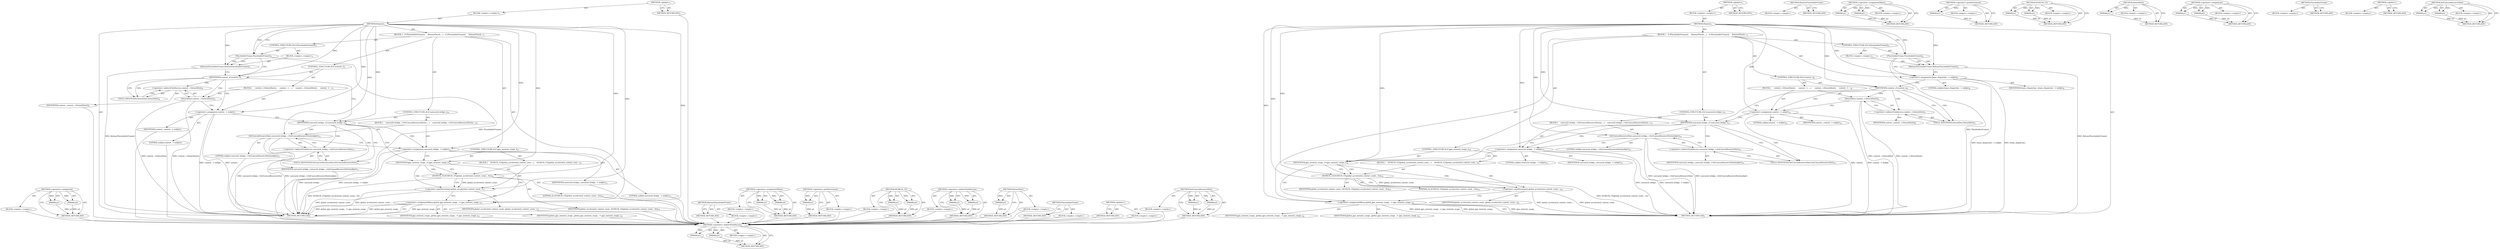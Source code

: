 digraph "SetCanvasResourceHost" {
vulnerable_80 [label=<(METHOD,&lt;operator&gt;.assignment)>];
vulnerable_81 [label=<(PARAM,p1)>];
vulnerable_82 [label=<(PARAM,p2)>];
vulnerable_83 [label=<(BLOCK,&lt;empty&gt;,&lt;empty&gt;)>];
vulnerable_84 [label=<(METHOD_RETURN,ANY)>];
vulnerable_6 [label=<(METHOD,&lt;global&gt;)<SUB>1</SUB>>];
vulnerable_7 [label=<(BLOCK,&lt;empty&gt;,&lt;empty&gt;)<SUB>1</SUB>>];
vulnerable_8 [label=<(METHOD,Dispose)<SUB>1</SUB>>];
vulnerable_9 [label=<(BLOCK,{
   if (PlaceholderFrame())
     ReleasePlaceh...,{
   if (PlaceholderFrame())
     ReleasePlaceh...)<SUB>1</SUB>>];
vulnerable_10 [label=<(CONTROL_STRUCTURE,IF,if (PlaceholderFrame()))<SUB>2</SUB>>];
vulnerable_11 [label=<(PlaceholderFrame,PlaceholderFrame())<SUB>2</SUB>>];
vulnerable_12 [label=<(BLOCK,&lt;empty&gt;,&lt;empty&gt;)<SUB>3</SUB>>];
vulnerable_13 [label=<(ReleasePlaceholderFrame,ReleasePlaceholderFrame())<SUB>3</SUB>>];
vulnerable_14 [label=<(CONTROL_STRUCTURE,IF,if (context_))<SUB>5</SUB>>];
vulnerable_15 [label=<(IDENTIFIER,context_,if (context_))<SUB>5</SUB>>];
vulnerable_16 [label=<(BLOCK,{
     context_-&gt;DetachHost();
     context_ = ...,{
     context_-&gt;DetachHost();
     context_ = ...)<SUB>5</SUB>>];
vulnerable_17 [label=<(DetachHost,context_-&gt;DetachHost())<SUB>6</SUB>>];
vulnerable_18 [label=<(&lt;operator&gt;.indirectFieldAccess,context_-&gt;DetachHost)<SUB>6</SUB>>];
vulnerable_19 [label=<(IDENTIFIER,context_,context_-&gt;DetachHost())<SUB>6</SUB>>];
vulnerable_20 [label=<(FIELD_IDENTIFIER,DetachHost,DetachHost)<SUB>6</SUB>>];
vulnerable_21 [label=<(&lt;operator&gt;.assignment,context_ = nullptr)<SUB>7</SUB>>];
vulnerable_22 [label=<(IDENTIFIER,context_,context_ = nullptr)<SUB>7</SUB>>];
vulnerable_23 [label=<(LITERAL,nullptr,context_ = nullptr)<SUB>7</SUB>>];
vulnerable_24 [label=<(CONTROL_STRUCTURE,IF,if (canvas2d_bridge_))<SUB>10</SUB>>];
vulnerable_25 [label=<(IDENTIFIER,canvas2d_bridge_,if (canvas2d_bridge_))<SUB>10</SUB>>];
vulnerable_26 [label=<(BLOCK,{
    canvas2d_bridge_-&gt;SetCanvasResourceHost(n...,{
    canvas2d_bridge_-&gt;SetCanvasResourceHost(n...)<SUB>10</SUB>>];
vulnerable_27 [label=<(SetCanvasResourceHost,canvas2d_bridge_-&gt;SetCanvasResourceHost(nullptr))<SUB>11</SUB>>];
vulnerable_28 [label=<(&lt;operator&gt;.indirectFieldAccess,canvas2d_bridge_-&gt;SetCanvasResourceHost)<SUB>11</SUB>>];
vulnerable_29 [label=<(IDENTIFIER,canvas2d_bridge_,canvas2d_bridge_-&gt;SetCanvasResourceHost(nullptr))<SUB>11</SUB>>];
vulnerable_30 [label=<(FIELD_IDENTIFIER,SetCanvasResourceHost,SetCanvasResourceHost)<SUB>11</SUB>>];
vulnerable_31 [label=<(LITERAL,nullptr,canvas2d_bridge_-&gt;SetCanvasResourceHost(nullptr))<SUB>11</SUB>>];
vulnerable_32 [label=<(&lt;operator&gt;.assignment,canvas2d_bridge_ = nullptr)<SUB>12</SUB>>];
vulnerable_33 [label=<(IDENTIFIER,canvas2d_bridge_,canvas2d_bridge_ = nullptr)<SUB>12</SUB>>];
vulnerable_34 [label=<(LITERAL,nullptr,canvas2d_bridge_ = nullptr)<SUB>12</SUB>>];
vulnerable_35 [label=<(CONTROL_STRUCTURE,IF,if (gpu_memory_usage_))<SUB>15</SUB>>];
vulnerable_36 [label=<(IDENTIFIER,gpu_memory_usage_,if (gpu_memory_usage_))<SUB>15</SUB>>];
vulnerable_37 [label=<(BLOCK,{
    DCHECK_GT(global_accelerated_context_coun...,{
    DCHECK_GT(global_accelerated_context_coun...)<SUB>15</SUB>>];
vulnerable_38 [label=<(DCHECK_GT,DCHECK_GT(global_accelerated_context_count_, 0u))<SUB>16</SUB>>];
vulnerable_39 [label=<(IDENTIFIER,global_accelerated_context_count_,DCHECK_GT(global_accelerated_context_count_, 0u))<SUB>16</SUB>>];
vulnerable_40 [label=<(LITERAL,0u,DCHECK_GT(global_accelerated_context_count_, 0u))<SUB>16</SUB>>];
vulnerable_41 [label=<(&lt;operator&gt;.postDecrement,global_accelerated_context_count_--)<SUB>17</SUB>>];
vulnerable_42 [label=<(IDENTIFIER,global_accelerated_context_count_,global_accelerated_context_count_--)<SUB>17</SUB>>];
vulnerable_43 [label=<(&lt;operator&gt;.assignmentMinus,global_gpu_memory_usage_ -= gpu_memory_usage_)<SUB>19</SUB>>];
vulnerable_44 [label=<(IDENTIFIER,global_gpu_memory_usage_,global_gpu_memory_usage_ -= gpu_memory_usage_)<SUB>19</SUB>>];
vulnerable_45 [label=<(IDENTIFIER,gpu_memory_usage_,global_gpu_memory_usage_ -= gpu_memory_usage_)<SUB>19</SUB>>];
vulnerable_46 [label=<(METHOD_RETURN,void)<SUB>1</SUB>>];
vulnerable_48 [label=<(METHOD_RETURN,ANY)<SUB>1</SUB>>];
vulnerable_68 [label=<(METHOD,ReleasePlaceholderFrame)>];
vulnerable_69 [label=<(BLOCK,&lt;empty&gt;,&lt;empty&gt;)>];
vulnerable_70 [label=<(METHOD_RETURN,ANY)>];
vulnerable_99 [label=<(METHOD,&lt;operator&gt;.assignmentMinus)>];
vulnerable_100 [label=<(PARAM,p1)>];
vulnerable_101 [label=<(PARAM,p2)>];
vulnerable_102 [label=<(BLOCK,&lt;empty&gt;,&lt;empty&gt;)>];
vulnerable_103 [label=<(METHOD_RETURN,ANY)>];
vulnerable_95 [label=<(METHOD,&lt;operator&gt;.postDecrement)>];
vulnerable_96 [label=<(PARAM,p1)>];
vulnerable_97 [label=<(BLOCK,&lt;empty&gt;,&lt;empty&gt;)>];
vulnerable_98 [label=<(METHOD_RETURN,ANY)>];
vulnerable_90 [label=<(METHOD,DCHECK_GT)>];
vulnerable_91 [label=<(PARAM,p1)>];
vulnerable_92 [label=<(PARAM,p2)>];
vulnerable_93 [label=<(BLOCK,&lt;empty&gt;,&lt;empty&gt;)>];
vulnerable_94 [label=<(METHOD_RETURN,ANY)>];
vulnerable_75 [label=<(METHOD,&lt;operator&gt;.indirectFieldAccess)>];
vulnerable_76 [label=<(PARAM,p1)>];
vulnerable_77 [label=<(PARAM,p2)>];
vulnerable_78 [label=<(BLOCK,&lt;empty&gt;,&lt;empty&gt;)>];
vulnerable_79 [label=<(METHOD_RETURN,ANY)>];
vulnerable_71 [label=<(METHOD,DetachHost)>];
vulnerable_72 [label=<(PARAM,p1)>];
vulnerable_73 [label=<(BLOCK,&lt;empty&gt;,&lt;empty&gt;)>];
vulnerable_74 [label=<(METHOD_RETURN,ANY)>];
vulnerable_65 [label=<(METHOD,PlaceholderFrame)>];
vulnerable_66 [label=<(BLOCK,&lt;empty&gt;,&lt;empty&gt;)>];
vulnerable_67 [label=<(METHOD_RETURN,ANY)>];
vulnerable_59 [label=<(METHOD,&lt;global&gt;)<SUB>1</SUB>>];
vulnerable_60 [label=<(BLOCK,&lt;empty&gt;,&lt;empty&gt;)>];
vulnerable_61 [label=<(METHOD_RETURN,ANY)>];
vulnerable_85 [label=<(METHOD,SetCanvasResourceHost)>];
vulnerable_86 [label=<(PARAM,p1)>];
vulnerable_87 [label=<(PARAM,p2)>];
vulnerable_88 [label=<(BLOCK,&lt;empty&gt;,&lt;empty&gt;)>];
vulnerable_89 [label=<(METHOD_RETURN,ANY)>];
fixed_83 [label=<(METHOD,&lt;operator&gt;.indirectFieldAccess)>];
fixed_84 [label=<(PARAM,p1)>];
fixed_85 [label=<(PARAM,p2)>];
fixed_86 [label=<(BLOCK,&lt;empty&gt;,&lt;empty&gt;)>];
fixed_87 [label=<(METHOD_RETURN,ANY)>];
fixed_6 [label=<(METHOD,&lt;global&gt;)<SUB>1</SUB>>];
fixed_7 [label=<(BLOCK,&lt;empty&gt;,&lt;empty&gt;)<SUB>1</SUB>>];
fixed_8 [label=<(METHOD,Dispose)<SUB>1</SUB>>];
fixed_9 [label=<(BLOCK,{
   if (PlaceholderFrame())
     ReleasePlaceh...,{
   if (PlaceholderFrame())
     ReleasePlaceh...)<SUB>1</SUB>>];
fixed_10 [label=<(CONTROL_STRUCTURE,IF,if (PlaceholderFrame()))<SUB>2</SUB>>];
fixed_11 [label=<(PlaceholderFrame,PlaceholderFrame())<SUB>2</SUB>>];
fixed_12 [label=<(BLOCK,&lt;empty&gt;,&lt;empty&gt;)<SUB>3</SUB>>];
fixed_13 [label=<(ReleasePlaceholderFrame,ReleasePlaceholderFrame())<SUB>3</SUB>>];
fixed_14 [label=<(&lt;operator&gt;.assignment,frame_dispatcher_ = nullptr)<SUB>6</SUB>>];
fixed_15 [label=<(IDENTIFIER,frame_dispatcher_,frame_dispatcher_ = nullptr)<SUB>6</SUB>>];
fixed_16 [label=<(LITERAL,nullptr,frame_dispatcher_ = nullptr)<SUB>6</SUB>>];
fixed_17 [label=<(CONTROL_STRUCTURE,IF,if (context_))<SUB>8</SUB>>];
fixed_18 [label=<(IDENTIFIER,context_,if (context_))<SUB>8</SUB>>];
fixed_19 [label=<(BLOCK,{
     context_-&gt;DetachHost();
     context_ = ...,{
     context_-&gt;DetachHost();
     context_ = ...)<SUB>8</SUB>>];
fixed_20 [label=<(DetachHost,context_-&gt;DetachHost())<SUB>9</SUB>>];
fixed_21 [label=<(&lt;operator&gt;.indirectFieldAccess,context_-&gt;DetachHost)<SUB>9</SUB>>];
fixed_22 [label=<(IDENTIFIER,context_,context_-&gt;DetachHost())<SUB>9</SUB>>];
fixed_23 [label=<(FIELD_IDENTIFIER,DetachHost,DetachHost)<SUB>9</SUB>>];
fixed_24 [label=<(&lt;operator&gt;.assignment,context_ = nullptr)<SUB>10</SUB>>];
fixed_25 [label=<(IDENTIFIER,context_,context_ = nullptr)<SUB>10</SUB>>];
fixed_26 [label=<(LITERAL,nullptr,context_ = nullptr)<SUB>10</SUB>>];
fixed_27 [label=<(CONTROL_STRUCTURE,IF,if (canvas2d_bridge_))<SUB>13</SUB>>];
fixed_28 [label=<(IDENTIFIER,canvas2d_bridge_,if (canvas2d_bridge_))<SUB>13</SUB>>];
fixed_29 [label=<(BLOCK,{
    canvas2d_bridge_-&gt;SetCanvasResourceHost(n...,{
    canvas2d_bridge_-&gt;SetCanvasResourceHost(n...)<SUB>13</SUB>>];
fixed_30 [label=<(SetCanvasResourceHost,canvas2d_bridge_-&gt;SetCanvasResourceHost(nullptr))<SUB>14</SUB>>];
fixed_31 [label=<(&lt;operator&gt;.indirectFieldAccess,canvas2d_bridge_-&gt;SetCanvasResourceHost)<SUB>14</SUB>>];
fixed_32 [label=<(IDENTIFIER,canvas2d_bridge_,canvas2d_bridge_-&gt;SetCanvasResourceHost(nullptr))<SUB>14</SUB>>];
fixed_33 [label=<(FIELD_IDENTIFIER,SetCanvasResourceHost,SetCanvasResourceHost)<SUB>14</SUB>>];
fixed_34 [label=<(LITERAL,nullptr,canvas2d_bridge_-&gt;SetCanvasResourceHost(nullptr))<SUB>14</SUB>>];
fixed_35 [label=<(&lt;operator&gt;.assignment,canvas2d_bridge_ = nullptr)<SUB>15</SUB>>];
fixed_36 [label=<(IDENTIFIER,canvas2d_bridge_,canvas2d_bridge_ = nullptr)<SUB>15</SUB>>];
fixed_37 [label=<(LITERAL,nullptr,canvas2d_bridge_ = nullptr)<SUB>15</SUB>>];
fixed_38 [label=<(CONTROL_STRUCTURE,IF,if (gpu_memory_usage_))<SUB>18</SUB>>];
fixed_39 [label=<(IDENTIFIER,gpu_memory_usage_,if (gpu_memory_usage_))<SUB>18</SUB>>];
fixed_40 [label=<(BLOCK,{
    DCHECK_GT(global_accelerated_context_coun...,{
    DCHECK_GT(global_accelerated_context_coun...)<SUB>18</SUB>>];
fixed_41 [label=<(DCHECK_GT,DCHECK_GT(global_accelerated_context_count_, 0u))<SUB>19</SUB>>];
fixed_42 [label=<(IDENTIFIER,global_accelerated_context_count_,DCHECK_GT(global_accelerated_context_count_, 0u))<SUB>19</SUB>>];
fixed_43 [label=<(LITERAL,0u,DCHECK_GT(global_accelerated_context_count_, 0u))<SUB>19</SUB>>];
fixed_44 [label=<(&lt;operator&gt;.postDecrement,global_accelerated_context_count_--)<SUB>20</SUB>>];
fixed_45 [label=<(IDENTIFIER,global_accelerated_context_count_,global_accelerated_context_count_--)<SUB>20</SUB>>];
fixed_46 [label=<(&lt;operator&gt;.assignmentMinus,global_gpu_memory_usage_ -= gpu_memory_usage_)<SUB>22</SUB>>];
fixed_47 [label=<(IDENTIFIER,global_gpu_memory_usage_,global_gpu_memory_usage_ -= gpu_memory_usage_)<SUB>22</SUB>>];
fixed_48 [label=<(IDENTIFIER,gpu_memory_usage_,global_gpu_memory_usage_ -= gpu_memory_usage_)<SUB>22</SUB>>];
fixed_49 [label=<(METHOD_RETURN,void)<SUB>1</SUB>>];
fixed_51 [label=<(METHOD_RETURN,ANY)<SUB>1</SUB>>];
fixed_71 [label=<(METHOD,ReleasePlaceholderFrame)>];
fixed_72 [label=<(BLOCK,&lt;empty&gt;,&lt;empty&gt;)>];
fixed_73 [label=<(METHOD_RETURN,ANY)>];
fixed_102 [label=<(METHOD,&lt;operator&gt;.assignmentMinus)>];
fixed_103 [label=<(PARAM,p1)>];
fixed_104 [label=<(PARAM,p2)>];
fixed_105 [label=<(BLOCK,&lt;empty&gt;,&lt;empty&gt;)>];
fixed_106 [label=<(METHOD_RETURN,ANY)>];
fixed_98 [label=<(METHOD,&lt;operator&gt;.postDecrement)>];
fixed_99 [label=<(PARAM,p1)>];
fixed_100 [label=<(BLOCK,&lt;empty&gt;,&lt;empty&gt;)>];
fixed_101 [label=<(METHOD_RETURN,ANY)>];
fixed_93 [label=<(METHOD,DCHECK_GT)>];
fixed_94 [label=<(PARAM,p1)>];
fixed_95 [label=<(PARAM,p2)>];
fixed_96 [label=<(BLOCK,&lt;empty&gt;,&lt;empty&gt;)>];
fixed_97 [label=<(METHOD_RETURN,ANY)>];
fixed_79 [label=<(METHOD,DetachHost)>];
fixed_80 [label=<(PARAM,p1)>];
fixed_81 [label=<(BLOCK,&lt;empty&gt;,&lt;empty&gt;)>];
fixed_82 [label=<(METHOD_RETURN,ANY)>];
fixed_74 [label=<(METHOD,&lt;operator&gt;.assignment)>];
fixed_75 [label=<(PARAM,p1)>];
fixed_76 [label=<(PARAM,p2)>];
fixed_77 [label=<(BLOCK,&lt;empty&gt;,&lt;empty&gt;)>];
fixed_78 [label=<(METHOD_RETURN,ANY)>];
fixed_68 [label=<(METHOD,PlaceholderFrame)>];
fixed_69 [label=<(BLOCK,&lt;empty&gt;,&lt;empty&gt;)>];
fixed_70 [label=<(METHOD_RETURN,ANY)>];
fixed_62 [label=<(METHOD,&lt;global&gt;)<SUB>1</SUB>>];
fixed_63 [label=<(BLOCK,&lt;empty&gt;,&lt;empty&gt;)>];
fixed_64 [label=<(METHOD_RETURN,ANY)>];
fixed_88 [label=<(METHOD,SetCanvasResourceHost)>];
fixed_89 [label=<(PARAM,p1)>];
fixed_90 [label=<(PARAM,p2)>];
fixed_91 [label=<(BLOCK,&lt;empty&gt;,&lt;empty&gt;)>];
fixed_92 [label=<(METHOD_RETURN,ANY)>];
vulnerable_80 -> vulnerable_81  [key=0, label="AST: "];
vulnerable_80 -> vulnerable_81  [key=1, label="DDG: "];
vulnerable_80 -> vulnerable_83  [key=0, label="AST: "];
vulnerable_80 -> vulnerable_82  [key=0, label="AST: "];
vulnerable_80 -> vulnerable_82  [key=1, label="DDG: "];
vulnerable_80 -> vulnerable_84  [key=0, label="AST: "];
vulnerable_80 -> vulnerable_84  [key=1, label="CFG: "];
vulnerable_81 -> vulnerable_84  [key=0, label="DDG: p1"];
vulnerable_82 -> vulnerable_84  [key=0, label="DDG: p2"];
vulnerable_83 -> fixed_83  [key=0];
vulnerable_84 -> fixed_83  [key=0];
vulnerable_6 -> vulnerable_7  [key=0, label="AST: "];
vulnerable_6 -> vulnerable_48  [key=0, label="AST: "];
vulnerable_6 -> vulnerable_48  [key=1, label="CFG: "];
vulnerable_7 -> vulnerable_8  [key=0, label="AST: "];
vulnerable_8 -> vulnerable_9  [key=0, label="AST: "];
vulnerable_8 -> vulnerable_46  [key=0, label="AST: "];
vulnerable_8 -> vulnerable_11  [key=0, label="CFG: "];
vulnerable_8 -> vulnerable_11  [key=1, label="DDG: "];
vulnerable_8 -> vulnerable_43  [key=0, label="DDG: "];
vulnerable_8 -> vulnerable_15  [key=0, label="DDG: "];
vulnerable_8 -> vulnerable_25  [key=0, label="DDG: "];
vulnerable_8 -> vulnerable_36  [key=0, label="DDG: "];
vulnerable_8 -> vulnerable_13  [key=0, label="DDG: "];
vulnerable_8 -> vulnerable_21  [key=0, label="DDG: "];
vulnerable_8 -> vulnerable_32  [key=0, label="DDG: "];
vulnerable_8 -> vulnerable_27  [key=0, label="DDG: "];
vulnerable_8 -> vulnerable_38  [key=0, label="DDG: "];
vulnerable_8 -> vulnerable_41  [key=0, label="DDG: "];
vulnerable_9 -> vulnerable_10  [key=0, label="AST: "];
vulnerable_9 -> vulnerable_14  [key=0, label="AST: "];
vulnerable_9 -> vulnerable_24  [key=0, label="AST: "];
vulnerable_9 -> vulnerable_35  [key=0, label="AST: "];
vulnerable_9 -> vulnerable_43  [key=0, label="AST: "];
vulnerable_10 -> vulnerable_11  [key=0, label="AST: "];
vulnerable_10 -> vulnerable_12  [key=0, label="AST: "];
vulnerable_11 -> vulnerable_13  [key=0, label="CFG: "];
vulnerable_11 -> vulnerable_13  [key=1, label="CDG: "];
vulnerable_11 -> vulnerable_15  [key=0, label="CFG: "];
vulnerable_11 -> vulnerable_46  [key=0, label="DDG: PlaceholderFrame()"];
vulnerable_12 -> vulnerable_13  [key=0, label="AST: "];
vulnerable_13 -> vulnerable_15  [key=0, label="CFG: "];
vulnerable_13 -> vulnerable_46  [key=0, label="DDG: ReleasePlaceholderFrame()"];
vulnerable_14 -> vulnerable_15  [key=0, label="AST: "];
vulnerable_14 -> vulnerable_16  [key=0, label="AST: "];
vulnerable_15 -> vulnerable_25  [key=0, label="CFG: "];
vulnerable_15 -> vulnerable_20  [key=0, label="CFG: "];
vulnerable_15 -> vulnerable_20  [key=1, label="CDG: "];
vulnerable_15 -> vulnerable_17  [key=0, label="CDG: "];
vulnerable_15 -> vulnerable_21  [key=0, label="CDG: "];
vulnerable_15 -> vulnerable_18  [key=0, label="CDG: "];
vulnerable_16 -> vulnerable_17  [key=0, label="AST: "];
vulnerable_16 -> vulnerable_21  [key=0, label="AST: "];
vulnerable_17 -> vulnerable_18  [key=0, label="AST: "];
vulnerable_17 -> vulnerable_21  [key=0, label="CFG: "];
vulnerable_17 -> vulnerable_46  [key=0, label="DDG: context_-&gt;DetachHost"];
vulnerable_17 -> vulnerable_46  [key=1, label="DDG: context_-&gt;DetachHost()"];
vulnerable_18 -> vulnerable_19  [key=0, label="AST: "];
vulnerable_18 -> vulnerable_20  [key=0, label="AST: "];
vulnerable_18 -> vulnerable_17  [key=0, label="CFG: "];
vulnerable_19 -> fixed_83  [key=0];
vulnerable_20 -> vulnerable_18  [key=0, label="CFG: "];
vulnerable_21 -> vulnerable_22  [key=0, label="AST: "];
vulnerable_21 -> vulnerable_23  [key=0, label="AST: "];
vulnerable_21 -> vulnerable_25  [key=0, label="CFG: "];
vulnerable_21 -> vulnerable_46  [key=0, label="DDG: context_"];
vulnerable_21 -> vulnerable_46  [key=1, label="DDG: context_ = nullptr"];
vulnerable_22 -> fixed_83  [key=0];
vulnerable_23 -> fixed_83  [key=0];
vulnerable_24 -> vulnerable_25  [key=0, label="AST: "];
vulnerable_24 -> vulnerable_26  [key=0, label="AST: "];
vulnerable_25 -> vulnerable_36  [key=0, label="CFG: "];
vulnerable_25 -> vulnerable_30  [key=0, label="CFG: "];
vulnerable_25 -> vulnerable_30  [key=1, label="CDG: "];
vulnerable_25 -> vulnerable_32  [key=0, label="CDG: "];
vulnerable_25 -> vulnerable_28  [key=0, label="CDG: "];
vulnerable_25 -> vulnerable_27  [key=0, label="CDG: "];
vulnerable_26 -> vulnerable_27  [key=0, label="AST: "];
vulnerable_26 -> vulnerable_32  [key=0, label="AST: "];
vulnerable_27 -> vulnerable_28  [key=0, label="AST: "];
vulnerable_27 -> vulnerable_31  [key=0, label="AST: "];
vulnerable_27 -> vulnerable_32  [key=0, label="CFG: "];
vulnerable_27 -> vulnerable_46  [key=0, label="DDG: canvas2d_bridge_-&gt;SetCanvasResourceHost"];
vulnerable_27 -> vulnerable_46  [key=1, label="DDG: canvas2d_bridge_-&gt;SetCanvasResourceHost(nullptr)"];
vulnerable_28 -> vulnerable_29  [key=0, label="AST: "];
vulnerable_28 -> vulnerable_30  [key=0, label="AST: "];
vulnerable_28 -> vulnerable_27  [key=0, label="CFG: "];
vulnerable_29 -> fixed_83  [key=0];
vulnerable_30 -> vulnerable_28  [key=0, label="CFG: "];
vulnerable_31 -> fixed_83  [key=0];
vulnerable_32 -> vulnerable_33  [key=0, label="AST: "];
vulnerable_32 -> vulnerable_34  [key=0, label="AST: "];
vulnerable_32 -> vulnerable_36  [key=0, label="CFG: "];
vulnerable_32 -> vulnerable_46  [key=0, label="DDG: canvas2d_bridge_"];
vulnerable_32 -> vulnerable_46  [key=1, label="DDG: canvas2d_bridge_ = nullptr"];
vulnerable_33 -> fixed_83  [key=0];
vulnerable_34 -> fixed_83  [key=0];
vulnerable_35 -> vulnerable_36  [key=0, label="AST: "];
vulnerable_35 -> vulnerable_37  [key=0, label="AST: "];
vulnerable_36 -> vulnerable_38  [key=0, label="CFG: "];
vulnerable_36 -> vulnerable_38  [key=1, label="CDG: "];
vulnerable_36 -> vulnerable_43  [key=0, label="CFG: "];
vulnerable_36 -> vulnerable_41  [key=0, label="CDG: "];
vulnerable_37 -> vulnerable_38  [key=0, label="AST: "];
vulnerable_37 -> vulnerable_41  [key=0, label="AST: "];
vulnerable_38 -> vulnerable_39  [key=0, label="AST: "];
vulnerable_38 -> vulnerable_40  [key=0, label="AST: "];
vulnerable_38 -> vulnerable_41  [key=0, label="CFG: "];
vulnerable_38 -> vulnerable_41  [key=1, label="DDG: global_accelerated_context_count_"];
vulnerable_38 -> vulnerable_46  [key=0, label="DDG: DCHECK_GT(global_accelerated_context_count_, 0u)"];
vulnerable_39 -> fixed_83  [key=0];
vulnerable_40 -> fixed_83  [key=0];
vulnerable_41 -> vulnerable_42  [key=0, label="AST: "];
vulnerable_41 -> vulnerable_43  [key=0, label="CFG: "];
vulnerable_41 -> vulnerable_46  [key=0, label="DDG: global_accelerated_context_count_"];
vulnerable_41 -> vulnerable_46  [key=1, label="DDG: global_accelerated_context_count_--"];
vulnerable_42 -> fixed_83  [key=0];
vulnerable_43 -> vulnerable_44  [key=0, label="AST: "];
vulnerable_43 -> vulnerable_45  [key=0, label="AST: "];
vulnerable_43 -> vulnerable_46  [key=0, label="CFG: "];
vulnerable_43 -> vulnerable_46  [key=1, label="DDG: gpu_memory_usage_"];
vulnerable_43 -> vulnerable_46  [key=2, label="DDG: global_gpu_memory_usage_ -= gpu_memory_usage_"];
vulnerable_43 -> vulnerable_46  [key=3, label="DDG: global_gpu_memory_usage_"];
vulnerable_44 -> fixed_83  [key=0];
vulnerable_45 -> fixed_83  [key=0];
vulnerable_46 -> fixed_83  [key=0];
vulnerable_48 -> fixed_83  [key=0];
vulnerable_68 -> vulnerable_69  [key=0, label="AST: "];
vulnerable_68 -> vulnerable_70  [key=0, label="AST: "];
vulnerable_68 -> vulnerable_70  [key=1, label="CFG: "];
vulnerable_69 -> fixed_83  [key=0];
vulnerable_70 -> fixed_83  [key=0];
vulnerable_99 -> vulnerable_100  [key=0, label="AST: "];
vulnerable_99 -> vulnerable_100  [key=1, label="DDG: "];
vulnerable_99 -> vulnerable_102  [key=0, label="AST: "];
vulnerable_99 -> vulnerable_101  [key=0, label="AST: "];
vulnerable_99 -> vulnerable_101  [key=1, label="DDG: "];
vulnerable_99 -> vulnerable_103  [key=0, label="AST: "];
vulnerable_99 -> vulnerable_103  [key=1, label="CFG: "];
vulnerable_100 -> vulnerable_103  [key=0, label="DDG: p1"];
vulnerable_101 -> vulnerable_103  [key=0, label="DDG: p2"];
vulnerable_102 -> fixed_83  [key=0];
vulnerable_103 -> fixed_83  [key=0];
vulnerable_95 -> vulnerable_96  [key=0, label="AST: "];
vulnerable_95 -> vulnerable_96  [key=1, label="DDG: "];
vulnerable_95 -> vulnerable_97  [key=0, label="AST: "];
vulnerable_95 -> vulnerable_98  [key=0, label="AST: "];
vulnerable_95 -> vulnerable_98  [key=1, label="CFG: "];
vulnerable_96 -> vulnerable_98  [key=0, label="DDG: p1"];
vulnerable_97 -> fixed_83  [key=0];
vulnerable_98 -> fixed_83  [key=0];
vulnerable_90 -> vulnerable_91  [key=0, label="AST: "];
vulnerable_90 -> vulnerable_91  [key=1, label="DDG: "];
vulnerable_90 -> vulnerable_93  [key=0, label="AST: "];
vulnerable_90 -> vulnerable_92  [key=0, label="AST: "];
vulnerable_90 -> vulnerable_92  [key=1, label="DDG: "];
vulnerable_90 -> vulnerable_94  [key=0, label="AST: "];
vulnerable_90 -> vulnerable_94  [key=1, label="CFG: "];
vulnerable_91 -> vulnerable_94  [key=0, label="DDG: p1"];
vulnerable_92 -> vulnerable_94  [key=0, label="DDG: p2"];
vulnerable_93 -> fixed_83  [key=0];
vulnerable_94 -> fixed_83  [key=0];
vulnerable_75 -> vulnerable_76  [key=0, label="AST: "];
vulnerable_75 -> vulnerable_76  [key=1, label="DDG: "];
vulnerable_75 -> vulnerable_78  [key=0, label="AST: "];
vulnerable_75 -> vulnerable_77  [key=0, label="AST: "];
vulnerable_75 -> vulnerable_77  [key=1, label="DDG: "];
vulnerable_75 -> vulnerable_79  [key=0, label="AST: "];
vulnerable_75 -> vulnerable_79  [key=1, label="CFG: "];
vulnerable_76 -> vulnerable_79  [key=0, label="DDG: p1"];
vulnerable_77 -> vulnerable_79  [key=0, label="DDG: p2"];
vulnerable_78 -> fixed_83  [key=0];
vulnerable_79 -> fixed_83  [key=0];
vulnerable_71 -> vulnerable_72  [key=0, label="AST: "];
vulnerable_71 -> vulnerable_72  [key=1, label="DDG: "];
vulnerable_71 -> vulnerable_73  [key=0, label="AST: "];
vulnerable_71 -> vulnerable_74  [key=0, label="AST: "];
vulnerable_71 -> vulnerable_74  [key=1, label="CFG: "];
vulnerable_72 -> vulnerable_74  [key=0, label="DDG: p1"];
vulnerable_73 -> fixed_83  [key=0];
vulnerable_74 -> fixed_83  [key=0];
vulnerable_65 -> vulnerable_66  [key=0, label="AST: "];
vulnerable_65 -> vulnerable_67  [key=0, label="AST: "];
vulnerable_65 -> vulnerable_67  [key=1, label="CFG: "];
vulnerable_66 -> fixed_83  [key=0];
vulnerable_67 -> fixed_83  [key=0];
vulnerable_59 -> vulnerable_60  [key=0, label="AST: "];
vulnerable_59 -> vulnerable_61  [key=0, label="AST: "];
vulnerable_59 -> vulnerable_61  [key=1, label="CFG: "];
vulnerable_60 -> fixed_83  [key=0];
vulnerable_61 -> fixed_83  [key=0];
vulnerable_85 -> vulnerable_86  [key=0, label="AST: "];
vulnerable_85 -> vulnerable_86  [key=1, label="DDG: "];
vulnerable_85 -> vulnerable_88  [key=0, label="AST: "];
vulnerable_85 -> vulnerable_87  [key=0, label="AST: "];
vulnerable_85 -> vulnerable_87  [key=1, label="DDG: "];
vulnerable_85 -> vulnerable_89  [key=0, label="AST: "];
vulnerable_85 -> vulnerable_89  [key=1, label="CFG: "];
vulnerable_86 -> vulnerable_89  [key=0, label="DDG: p1"];
vulnerable_87 -> vulnerable_89  [key=0, label="DDG: p2"];
vulnerable_88 -> fixed_83  [key=0];
vulnerable_89 -> fixed_83  [key=0];
fixed_83 -> fixed_84  [key=0, label="AST: "];
fixed_83 -> fixed_84  [key=1, label="DDG: "];
fixed_83 -> fixed_86  [key=0, label="AST: "];
fixed_83 -> fixed_85  [key=0, label="AST: "];
fixed_83 -> fixed_85  [key=1, label="DDG: "];
fixed_83 -> fixed_87  [key=0, label="AST: "];
fixed_83 -> fixed_87  [key=1, label="CFG: "];
fixed_84 -> fixed_87  [key=0, label="DDG: p1"];
fixed_85 -> fixed_87  [key=0, label="DDG: p2"];
fixed_6 -> fixed_7  [key=0, label="AST: "];
fixed_6 -> fixed_51  [key=0, label="AST: "];
fixed_6 -> fixed_51  [key=1, label="CFG: "];
fixed_7 -> fixed_8  [key=0, label="AST: "];
fixed_8 -> fixed_9  [key=0, label="AST: "];
fixed_8 -> fixed_49  [key=0, label="AST: "];
fixed_8 -> fixed_11  [key=0, label="CFG: "];
fixed_8 -> fixed_11  [key=1, label="DDG: "];
fixed_8 -> fixed_14  [key=0, label="DDG: "];
fixed_8 -> fixed_46  [key=0, label="DDG: "];
fixed_8 -> fixed_18  [key=0, label="DDG: "];
fixed_8 -> fixed_28  [key=0, label="DDG: "];
fixed_8 -> fixed_39  [key=0, label="DDG: "];
fixed_8 -> fixed_13  [key=0, label="DDG: "];
fixed_8 -> fixed_24  [key=0, label="DDG: "];
fixed_8 -> fixed_35  [key=0, label="DDG: "];
fixed_8 -> fixed_30  [key=0, label="DDG: "];
fixed_8 -> fixed_41  [key=0, label="DDG: "];
fixed_8 -> fixed_44  [key=0, label="DDG: "];
fixed_9 -> fixed_10  [key=0, label="AST: "];
fixed_9 -> fixed_14  [key=0, label="AST: "];
fixed_9 -> fixed_17  [key=0, label="AST: "];
fixed_9 -> fixed_27  [key=0, label="AST: "];
fixed_9 -> fixed_38  [key=0, label="AST: "];
fixed_9 -> fixed_46  [key=0, label="AST: "];
fixed_10 -> fixed_11  [key=0, label="AST: "];
fixed_10 -> fixed_12  [key=0, label="AST: "];
fixed_11 -> fixed_13  [key=0, label="CFG: "];
fixed_11 -> fixed_13  [key=1, label="CDG: "];
fixed_11 -> fixed_14  [key=0, label="CFG: "];
fixed_11 -> fixed_49  [key=0, label="DDG: PlaceholderFrame()"];
fixed_12 -> fixed_13  [key=0, label="AST: "];
fixed_13 -> fixed_14  [key=0, label="CFG: "];
fixed_13 -> fixed_49  [key=0, label="DDG: ReleasePlaceholderFrame()"];
fixed_14 -> fixed_15  [key=0, label="AST: "];
fixed_14 -> fixed_16  [key=0, label="AST: "];
fixed_14 -> fixed_18  [key=0, label="CFG: "];
fixed_14 -> fixed_49  [key=0, label="DDG: frame_dispatcher_ = nullptr"];
fixed_14 -> fixed_49  [key=1, label="DDG: frame_dispatcher_"];
fixed_17 -> fixed_18  [key=0, label="AST: "];
fixed_17 -> fixed_19  [key=0, label="AST: "];
fixed_18 -> fixed_28  [key=0, label="CFG: "];
fixed_18 -> fixed_23  [key=0, label="CFG: "];
fixed_18 -> fixed_23  [key=1, label="CDG: "];
fixed_18 -> fixed_24  [key=0, label="CDG: "];
fixed_18 -> fixed_21  [key=0, label="CDG: "];
fixed_18 -> fixed_20  [key=0, label="CDG: "];
fixed_19 -> fixed_20  [key=0, label="AST: "];
fixed_19 -> fixed_24  [key=0, label="AST: "];
fixed_20 -> fixed_21  [key=0, label="AST: "];
fixed_20 -> fixed_24  [key=0, label="CFG: "];
fixed_20 -> fixed_49  [key=0, label="DDG: context_-&gt;DetachHost"];
fixed_20 -> fixed_49  [key=1, label="DDG: context_-&gt;DetachHost()"];
fixed_21 -> fixed_22  [key=0, label="AST: "];
fixed_21 -> fixed_23  [key=0, label="AST: "];
fixed_21 -> fixed_20  [key=0, label="CFG: "];
fixed_23 -> fixed_21  [key=0, label="CFG: "];
fixed_24 -> fixed_25  [key=0, label="AST: "];
fixed_24 -> fixed_26  [key=0, label="AST: "];
fixed_24 -> fixed_28  [key=0, label="CFG: "];
fixed_24 -> fixed_49  [key=0, label="DDG: context_"];
fixed_24 -> fixed_49  [key=1, label="DDG: context_ = nullptr"];
fixed_27 -> fixed_28  [key=0, label="AST: "];
fixed_27 -> fixed_29  [key=0, label="AST: "];
fixed_28 -> fixed_39  [key=0, label="CFG: "];
fixed_28 -> fixed_33  [key=0, label="CFG: "];
fixed_28 -> fixed_33  [key=1, label="CDG: "];
fixed_28 -> fixed_30  [key=0, label="CDG: "];
fixed_28 -> fixed_35  [key=0, label="CDG: "];
fixed_28 -> fixed_31  [key=0, label="CDG: "];
fixed_29 -> fixed_30  [key=0, label="AST: "];
fixed_29 -> fixed_35  [key=0, label="AST: "];
fixed_30 -> fixed_31  [key=0, label="AST: "];
fixed_30 -> fixed_34  [key=0, label="AST: "];
fixed_30 -> fixed_35  [key=0, label="CFG: "];
fixed_30 -> fixed_49  [key=0, label="DDG: canvas2d_bridge_-&gt;SetCanvasResourceHost"];
fixed_30 -> fixed_49  [key=1, label="DDG: canvas2d_bridge_-&gt;SetCanvasResourceHost(nullptr)"];
fixed_31 -> fixed_32  [key=0, label="AST: "];
fixed_31 -> fixed_33  [key=0, label="AST: "];
fixed_31 -> fixed_30  [key=0, label="CFG: "];
fixed_33 -> fixed_31  [key=0, label="CFG: "];
fixed_35 -> fixed_36  [key=0, label="AST: "];
fixed_35 -> fixed_37  [key=0, label="AST: "];
fixed_35 -> fixed_39  [key=0, label="CFG: "];
fixed_35 -> fixed_49  [key=0, label="DDG: canvas2d_bridge_"];
fixed_35 -> fixed_49  [key=1, label="DDG: canvas2d_bridge_ = nullptr"];
fixed_38 -> fixed_39  [key=0, label="AST: "];
fixed_38 -> fixed_40  [key=0, label="AST: "];
fixed_39 -> fixed_41  [key=0, label="CFG: "];
fixed_39 -> fixed_41  [key=1, label="CDG: "];
fixed_39 -> fixed_46  [key=0, label="CFG: "];
fixed_39 -> fixed_44  [key=0, label="CDG: "];
fixed_40 -> fixed_41  [key=0, label="AST: "];
fixed_40 -> fixed_44  [key=0, label="AST: "];
fixed_41 -> fixed_42  [key=0, label="AST: "];
fixed_41 -> fixed_43  [key=0, label="AST: "];
fixed_41 -> fixed_44  [key=0, label="CFG: "];
fixed_41 -> fixed_44  [key=1, label="DDG: global_accelerated_context_count_"];
fixed_41 -> fixed_49  [key=0, label="DDG: DCHECK_GT(global_accelerated_context_count_, 0u)"];
fixed_44 -> fixed_45  [key=0, label="AST: "];
fixed_44 -> fixed_46  [key=0, label="CFG: "];
fixed_44 -> fixed_49  [key=0, label="DDG: global_accelerated_context_count_"];
fixed_44 -> fixed_49  [key=1, label="DDG: global_accelerated_context_count_--"];
fixed_46 -> fixed_47  [key=0, label="AST: "];
fixed_46 -> fixed_48  [key=0, label="AST: "];
fixed_46 -> fixed_49  [key=0, label="CFG: "];
fixed_46 -> fixed_49  [key=1, label="DDG: gpu_memory_usage_"];
fixed_46 -> fixed_49  [key=2, label="DDG: global_gpu_memory_usage_ -= gpu_memory_usage_"];
fixed_46 -> fixed_49  [key=3, label="DDG: global_gpu_memory_usage_"];
fixed_71 -> fixed_72  [key=0, label="AST: "];
fixed_71 -> fixed_73  [key=0, label="AST: "];
fixed_71 -> fixed_73  [key=1, label="CFG: "];
fixed_102 -> fixed_103  [key=0, label="AST: "];
fixed_102 -> fixed_103  [key=1, label="DDG: "];
fixed_102 -> fixed_105  [key=0, label="AST: "];
fixed_102 -> fixed_104  [key=0, label="AST: "];
fixed_102 -> fixed_104  [key=1, label="DDG: "];
fixed_102 -> fixed_106  [key=0, label="AST: "];
fixed_102 -> fixed_106  [key=1, label="CFG: "];
fixed_103 -> fixed_106  [key=0, label="DDG: p1"];
fixed_104 -> fixed_106  [key=0, label="DDG: p2"];
fixed_98 -> fixed_99  [key=0, label="AST: "];
fixed_98 -> fixed_99  [key=1, label="DDG: "];
fixed_98 -> fixed_100  [key=0, label="AST: "];
fixed_98 -> fixed_101  [key=0, label="AST: "];
fixed_98 -> fixed_101  [key=1, label="CFG: "];
fixed_99 -> fixed_101  [key=0, label="DDG: p1"];
fixed_93 -> fixed_94  [key=0, label="AST: "];
fixed_93 -> fixed_94  [key=1, label="DDG: "];
fixed_93 -> fixed_96  [key=0, label="AST: "];
fixed_93 -> fixed_95  [key=0, label="AST: "];
fixed_93 -> fixed_95  [key=1, label="DDG: "];
fixed_93 -> fixed_97  [key=0, label="AST: "];
fixed_93 -> fixed_97  [key=1, label="CFG: "];
fixed_94 -> fixed_97  [key=0, label="DDG: p1"];
fixed_95 -> fixed_97  [key=0, label="DDG: p2"];
fixed_79 -> fixed_80  [key=0, label="AST: "];
fixed_79 -> fixed_80  [key=1, label="DDG: "];
fixed_79 -> fixed_81  [key=0, label="AST: "];
fixed_79 -> fixed_82  [key=0, label="AST: "];
fixed_79 -> fixed_82  [key=1, label="CFG: "];
fixed_80 -> fixed_82  [key=0, label="DDG: p1"];
fixed_74 -> fixed_75  [key=0, label="AST: "];
fixed_74 -> fixed_75  [key=1, label="DDG: "];
fixed_74 -> fixed_77  [key=0, label="AST: "];
fixed_74 -> fixed_76  [key=0, label="AST: "];
fixed_74 -> fixed_76  [key=1, label="DDG: "];
fixed_74 -> fixed_78  [key=0, label="AST: "];
fixed_74 -> fixed_78  [key=1, label="CFG: "];
fixed_75 -> fixed_78  [key=0, label="DDG: p1"];
fixed_76 -> fixed_78  [key=0, label="DDG: p2"];
fixed_68 -> fixed_69  [key=0, label="AST: "];
fixed_68 -> fixed_70  [key=0, label="AST: "];
fixed_68 -> fixed_70  [key=1, label="CFG: "];
fixed_62 -> fixed_63  [key=0, label="AST: "];
fixed_62 -> fixed_64  [key=0, label="AST: "];
fixed_62 -> fixed_64  [key=1, label="CFG: "];
fixed_88 -> fixed_89  [key=0, label="AST: "];
fixed_88 -> fixed_89  [key=1, label="DDG: "];
fixed_88 -> fixed_91  [key=0, label="AST: "];
fixed_88 -> fixed_90  [key=0, label="AST: "];
fixed_88 -> fixed_90  [key=1, label="DDG: "];
fixed_88 -> fixed_92  [key=0, label="AST: "];
fixed_88 -> fixed_92  [key=1, label="CFG: "];
fixed_89 -> fixed_92  [key=0, label="DDG: p1"];
fixed_90 -> fixed_92  [key=0, label="DDG: p2"];
}
